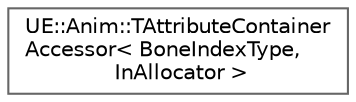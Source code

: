 digraph "Graphical Class Hierarchy"
{
 // INTERACTIVE_SVG=YES
 // LATEX_PDF_SIZE
  bgcolor="transparent";
  edge [fontname=Helvetica,fontsize=10,labelfontname=Helvetica,labelfontsize=10];
  node [fontname=Helvetica,fontsize=10,shape=box,height=0.2,width=0.4];
  rankdir="LR";
  Node0 [id="Node000000",label="UE::Anim::TAttributeContainer\lAccessor\< BoneIndexType,\l InAllocator \>",height=0.2,width=0.4,color="grey40", fillcolor="white", style="filled",URL="$d9/d9f/structUE_1_1Anim_1_1TAttributeContainerAccessor.html",tooltip="Accessor for internal data of the TAttributeContainer."];
}
